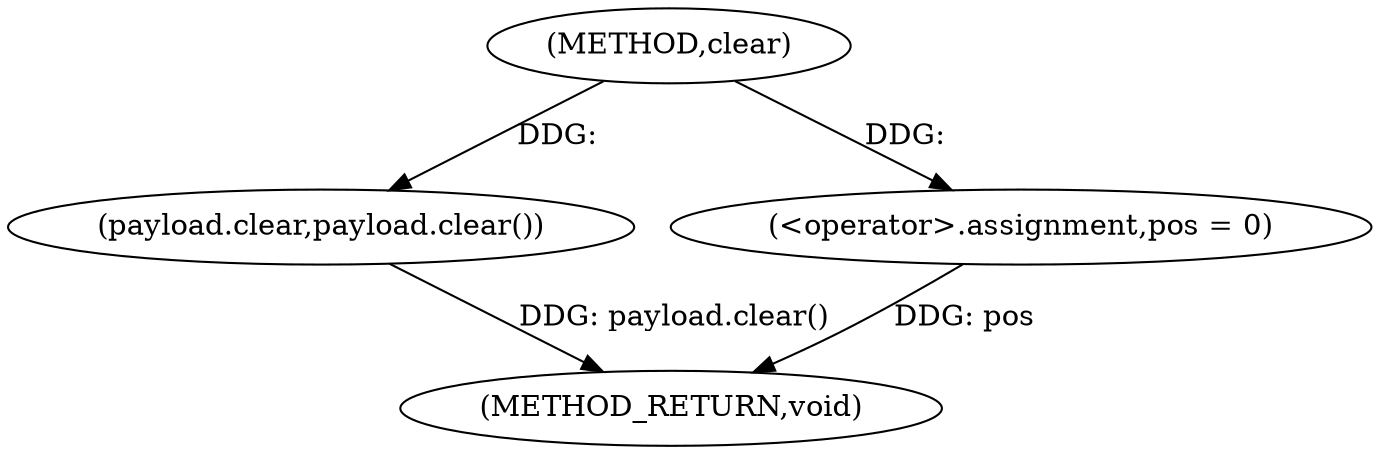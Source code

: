 digraph "clear" {  
"1004270" [label = "(METHOD,clear)" ]
"1004276" [label = "(METHOD_RETURN,void)" ]
"1004272" [label = "(payload.clear,payload.clear())" ]
"1004273" [label = "(<operator>.assignment,pos = 0)" ]
  "1004272" -> "1004276"  [ label = "DDG: payload.clear()"] 
  "1004273" -> "1004276"  [ label = "DDG: pos"] 
  "1004270" -> "1004272"  [ label = "DDG: "] 
  "1004270" -> "1004273"  [ label = "DDG: "] 
}
